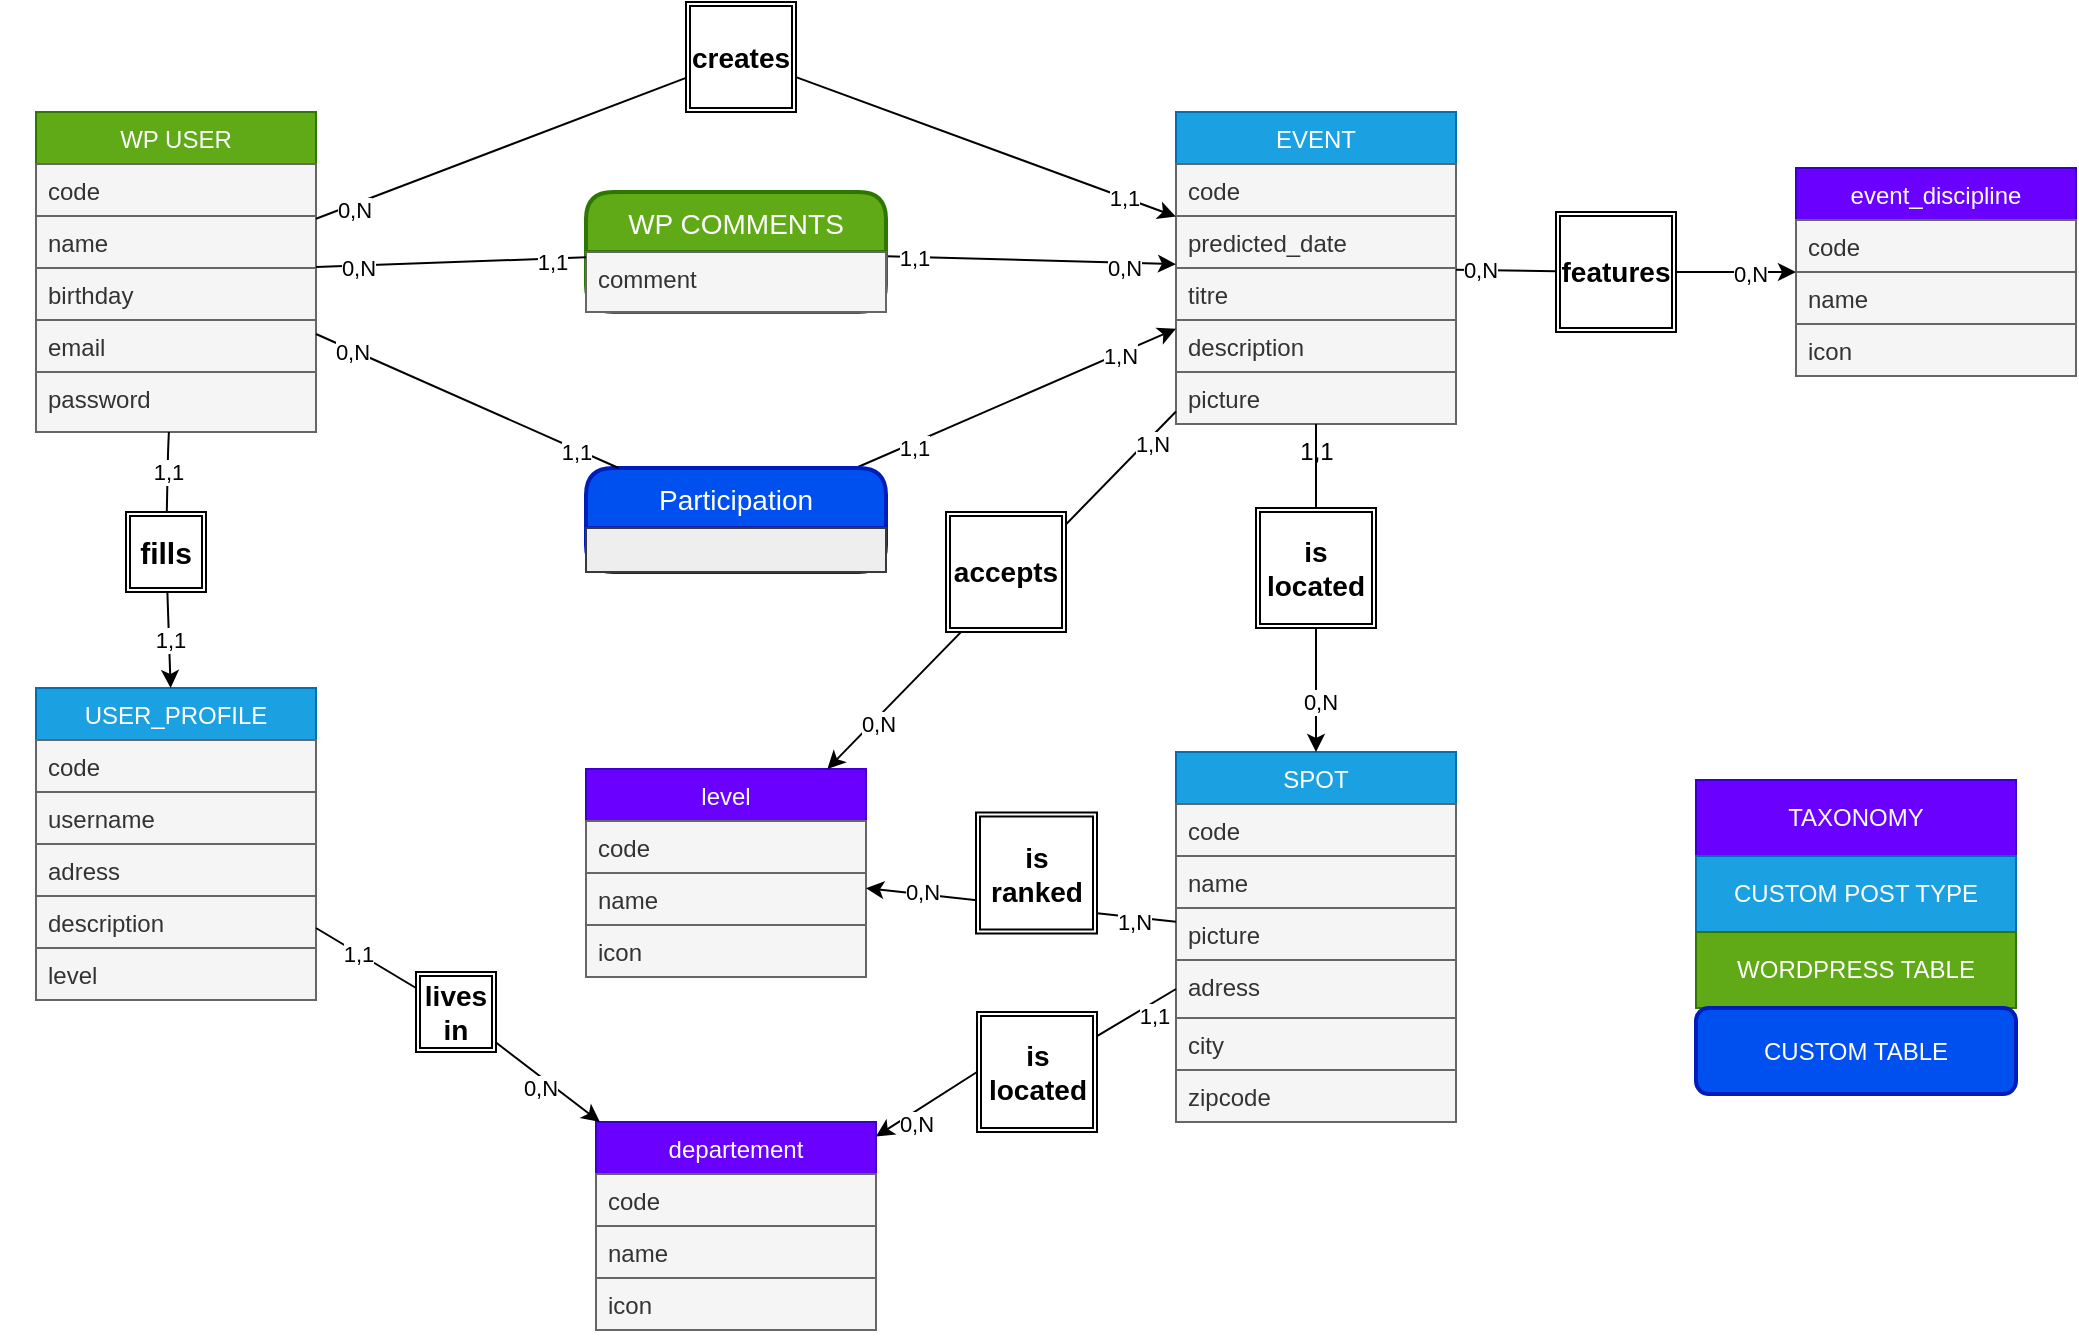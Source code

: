 <mxfile>
    <diagram id="fQT2yWGEjk25MtcnNPgJ" name="mcd-mvp2">
        <mxGraphModel dx="883" dy="2077" grid="1" gridSize="10" guides="1" tooltips="1" connect="1" arrows="1" fold="1" page="1" pageScale="1" pageWidth="1169" pageHeight="1654" background="#ffffff" math="0" shadow="0">
            <root>
                <mxCell id="0"/>
                <mxCell id="1" parent="0"/>
                <mxCell id="2" value="WP USER" style="swimlane;fontStyle=0;childLayout=stackLayout;horizontal=1;startSize=26;fillColor=#60a917;horizontalStack=0;resizeParent=1;resizeParentMax=0;resizeLast=0;collapsible=1;marginBottom=0;strokeColor=#2D7600;fontColor=#ffffff;" parent="1" vertex="1">
                    <mxGeometry x="100" width="140" height="160" as="geometry"/>
                </mxCell>
                <mxCell id="23" style="edgeStyle=none;html=1;exitX=0;exitY=0.5;exitDx=0;exitDy=0;" parent="2" edge="1">
                    <mxGeometry relative="1" as="geometry">
                        <mxPoint x="-10" y="204" as="targetPoint"/>
                        <mxPoint x="-10" y="204" as="sourcePoint"/>
                    </mxGeometry>
                </mxCell>
                <mxCell id="18" value="code" style="text;strokeColor=#666666;fillColor=#f5f5f5;align=left;verticalAlign=top;spacingLeft=4;spacingRight=4;overflow=hidden;rotatable=0;points=[[0,0.5],[1,0.5]];portConstraint=eastwest;fontColor=#333333;" parent="2" vertex="1">
                    <mxGeometry y="26" width="140" height="26" as="geometry"/>
                </mxCell>
                <mxCell id="21" value="name" style="text;strokeColor=#666666;fillColor=#f5f5f5;align=left;verticalAlign=top;spacingLeft=4;spacingRight=4;overflow=hidden;rotatable=0;points=[[0,0.5],[1,0.5]];portConstraint=eastwest;fontColor=#333333;" parent="2" vertex="1">
                    <mxGeometry y="52" width="140" height="26" as="geometry"/>
                </mxCell>
                <mxCell id="19" value="birthday" style="text;strokeColor=#666666;fillColor=#f5f5f5;align=left;verticalAlign=top;spacingLeft=4;spacingRight=4;overflow=hidden;rotatable=0;points=[[0,0.5],[1,0.5]];portConstraint=eastwest;fontColor=#333333;" parent="2" vertex="1">
                    <mxGeometry y="78" width="140" height="26" as="geometry"/>
                </mxCell>
                <mxCell id="123" value="email" style="text;strokeColor=#666666;fillColor=#f5f5f5;align=left;verticalAlign=top;spacingLeft=4;spacingRight=4;overflow=hidden;rotatable=0;points=[[0,0.5],[1,0.5]];portConstraint=eastwest;fontColor=#333333;" parent="2" vertex="1">
                    <mxGeometry y="104" width="140" height="26" as="geometry"/>
                </mxCell>
                <mxCell id="124" value="password" style="text;strokeColor=#666666;fillColor=#f5f5f5;align=left;verticalAlign=top;spacingLeft=4;spacingRight=4;overflow=hidden;rotatable=0;points=[[0,0.5],[1,0.5]];portConstraint=eastwest;fontColor=#333333;" parent="2" vertex="1">
                    <mxGeometry y="130" width="140" height="30" as="geometry"/>
                </mxCell>
                <mxCell id="6" value="USER_PROFILE" style="swimlane;fontStyle=0;childLayout=stackLayout;horizontal=1;startSize=26;fillColor=#1ba1e2;horizontalStack=0;resizeParent=1;resizeParentMax=0;resizeLast=0;collapsible=1;marginBottom=0;strokeColor=#006EAF;fontColor=#ffffff;" parent="1" vertex="1">
                    <mxGeometry x="100" y="288" width="140" height="156" as="geometry"/>
                </mxCell>
                <mxCell id="31" value="code" style="text;strokeColor=#666666;fillColor=#f5f5f5;align=left;verticalAlign=top;spacingLeft=4;spacingRight=4;overflow=hidden;rotatable=0;points=[[0,0.5],[1,0.5]];portConstraint=eastwest;fontColor=#333333;" parent="6" vertex="1">
                    <mxGeometry y="26" width="140" height="26" as="geometry"/>
                </mxCell>
                <mxCell id="32" value="username" style="text;strokeColor=#666666;fillColor=#f5f5f5;align=left;verticalAlign=top;spacingLeft=4;spacingRight=4;overflow=hidden;rotatable=0;points=[[0,0.5],[1,0.5]];portConstraint=eastwest;fontColor=#333333;" parent="6" vertex="1">
                    <mxGeometry y="52" width="140" height="26" as="geometry"/>
                </mxCell>
                <mxCell id="20" value="adress" style="text;strokeColor=#666666;fillColor=#f5f5f5;align=left;verticalAlign=top;spacingLeft=4;spacingRight=4;overflow=hidden;rotatable=0;points=[[0,0.5],[1,0.5]];portConstraint=eastwest;fontColor=#333333;" parent="6" vertex="1">
                    <mxGeometry y="78" width="140" height="26" as="geometry"/>
                </mxCell>
                <mxCell id="33" value="description" style="text;strokeColor=#666666;fillColor=#f5f5f5;align=left;verticalAlign=top;spacingLeft=4;spacingRight=4;overflow=hidden;rotatable=0;points=[[0,0.5],[1,0.5]];portConstraint=eastwest;fontColor=#333333;" parent="6" vertex="1">
                    <mxGeometry y="104" width="140" height="26" as="geometry"/>
                </mxCell>
                <mxCell id="97" value="level" style="text;strokeColor=#666666;fillColor=#f5f5f5;align=left;verticalAlign=top;spacingLeft=4;spacingRight=4;overflow=hidden;rotatable=0;points=[[0,0.5],[1,0.5]];portConstraint=eastwest;fontColor=#333333;" parent="6" vertex="1">
                    <mxGeometry y="130" width="140" height="26" as="geometry"/>
                </mxCell>
                <mxCell id="10" value="SPOT" style="swimlane;fontStyle=0;childLayout=stackLayout;horizontal=1;startSize=26;fillColor=#1ba1e2;horizontalStack=0;resizeParent=1;resizeParentMax=0;resizeLast=0;collapsible=1;marginBottom=0;strokeColor=#006EAF;fontColor=#ffffff;" parent="1" vertex="1">
                    <mxGeometry x="670" y="320" width="140" height="185" as="geometry"/>
                </mxCell>
                <mxCell id="34" value="code" style="text;strokeColor=#666666;fillColor=#f5f5f5;align=left;verticalAlign=top;spacingLeft=4;spacingRight=4;overflow=hidden;rotatable=0;points=[[0,0.5],[1,0.5]];portConstraint=eastwest;fontColor=#333333;" parent="10" vertex="1">
                    <mxGeometry y="26" width="140" height="26" as="geometry"/>
                </mxCell>
                <mxCell id="35" value="name" style="text;strokeColor=#666666;fillColor=#f5f5f5;align=left;verticalAlign=top;spacingLeft=4;spacingRight=4;overflow=hidden;rotatable=0;points=[[0,0.5],[1,0.5]];portConstraint=eastwest;fontColor=#333333;" parent="10" vertex="1">
                    <mxGeometry y="52" width="140" height="26" as="geometry"/>
                </mxCell>
                <mxCell id="38" value="picture" style="text;strokeColor=#666666;fillColor=#f5f5f5;align=left;verticalAlign=top;spacingLeft=4;spacingRight=4;overflow=hidden;rotatable=0;points=[[0,0.5],[1,0.5]];portConstraint=eastwest;fontColor=#333333;" parent="10" vertex="1">
                    <mxGeometry y="78" width="140" height="26" as="geometry"/>
                </mxCell>
                <mxCell id="86" style="edgeStyle=none;html=1;exitX=0;exitY=0.5;exitDx=0;exitDy=0;" parent="10" source="37" target="10" edge="1">
                    <mxGeometry relative="1" as="geometry"/>
                </mxCell>
                <mxCell id="37" value="adress" style="text;strokeColor=#666666;fillColor=#f5f5f5;align=left;verticalAlign=top;spacingLeft=4;spacingRight=4;overflow=hidden;rotatable=0;points=[[0,0.5],[1,0.5]];portConstraint=eastwest;fontColor=#333333;" parent="10" vertex="1">
                    <mxGeometry y="104" width="140" height="29" as="geometry"/>
                </mxCell>
                <mxCell id="36" value="city" style="text;strokeColor=#666666;fillColor=#f5f5f5;align=left;verticalAlign=top;spacingLeft=4;spacingRight=4;overflow=hidden;rotatable=0;points=[[0,0.5],[1,0.5]];portConstraint=eastwest;fontColor=#333333;" parent="10" vertex="1">
                    <mxGeometry y="133" width="140" height="26" as="geometry"/>
                </mxCell>
                <mxCell id="100" value="zipcode" style="text;strokeColor=#666666;fillColor=#f5f5f5;align=left;verticalAlign=top;spacingLeft=4;spacingRight=4;overflow=hidden;rotatable=0;points=[[0,0.5],[1,0.5]];portConstraint=eastwest;fontColor=#333333;" parent="10" vertex="1">
                    <mxGeometry y="159" width="140" height="26" as="geometry"/>
                </mxCell>
                <mxCell id="14" value="EVENT" style="swimlane;fontStyle=0;childLayout=stackLayout;horizontal=1;startSize=26;fillColor=#1ba1e2;horizontalStack=0;resizeParent=1;resizeParentMax=0;resizeLast=0;collapsible=1;marginBottom=0;strokeColor=#006EAF;fontColor=#ffffff;" parent="1" vertex="1">
                    <mxGeometry x="670" width="140" height="156" as="geometry"/>
                </mxCell>
                <mxCell id="24" value="code" style="text;strokeColor=#666666;fillColor=#f5f5f5;align=left;verticalAlign=top;spacingLeft=4;spacingRight=4;overflow=hidden;rotatable=0;points=[[0,0.5],[1,0.5]];portConstraint=eastwest;fontColor=#333333;" parent="14" vertex="1">
                    <mxGeometry y="26" width="140" height="26" as="geometry"/>
                </mxCell>
                <mxCell id="25" value="predicted_date" style="text;strokeColor=#666666;fillColor=#f5f5f5;align=left;verticalAlign=top;spacingLeft=4;spacingRight=4;overflow=hidden;rotatable=0;points=[[0,0.5],[1,0.5]];portConstraint=eastwest;fontColor=#333333;" parent="14" vertex="1">
                    <mxGeometry y="52" width="140" height="26" as="geometry"/>
                </mxCell>
                <mxCell id="26" value="titre" style="text;strokeColor=#666666;fillColor=#f5f5f5;align=left;verticalAlign=top;spacingLeft=4;spacingRight=4;overflow=hidden;rotatable=0;points=[[0,0.5],[1,0.5]];portConstraint=eastwest;fontColor=#333333;" parent="14" vertex="1">
                    <mxGeometry y="78" width="140" height="26" as="geometry"/>
                </mxCell>
                <mxCell id="27" value="description" style="text;strokeColor=#666666;fillColor=#f5f5f5;align=left;verticalAlign=top;spacingLeft=4;spacingRight=4;overflow=hidden;rotatable=0;points=[[0,0.5],[1,0.5]];portConstraint=eastwest;fontColor=#333333;" parent="14" vertex="1">
                    <mxGeometry y="104" width="140" height="26" as="geometry"/>
                </mxCell>
                <mxCell id="30" value="picture" style="text;strokeColor=#666666;fillColor=#f5f5f5;align=left;verticalAlign=top;spacingLeft=4;spacingRight=4;overflow=hidden;rotatable=0;points=[[0,0.5],[1,0.5]];portConstraint=eastwest;fontColor=#333333;" parent="14" vertex="1">
                    <mxGeometry y="130" width="140" height="26" as="geometry"/>
                </mxCell>
                <mxCell id="48" style="edgeStyle=none;html=1;startArrow=none;" parent="1" source="46" target="14" edge="1">
                    <mxGeometry relative="1" as="geometry"/>
                </mxCell>
                <mxCell id="107" value="1,N" style="edgeLabel;html=1;align=center;verticalAlign=middle;resizable=0;points=[];" parent="48" connectable="0" vertex="1">
                    <mxGeometry x="0.641" y="-1" relative="1" as="geometry">
                        <mxPoint as="offset"/>
                    </mxGeometry>
                </mxCell>
                <mxCell id="UWMKbZtjoL-3eTJKeADb-154" value="1,1" style="edgeLabel;html=1;align=center;verticalAlign=middle;resizable=0;points=[];" parent="48" connectable="0" vertex="1">
                    <mxGeometry x="-0.643" y="-2" relative="1" as="geometry">
                        <mxPoint as="offset"/>
                    </mxGeometry>
                </mxCell>
                <mxCell id="46" value="Participation" style="swimlane;childLayout=stackLayout;horizontal=1;startSize=30;horizontalStack=0;rounded=1;fontSize=14;fontStyle=0;strokeWidth=2;resizeParent=0;resizeLast=1;shadow=0;dashed=0;align=center;fillColor=#0050ef;strokeColor=#001DBC;fontColor=#ffffff;" parent="1" vertex="1">
                    <mxGeometry x="375" y="178" width="150" height="52" as="geometry"/>
                </mxCell>
                <mxCell id="47" value="" style="align=left;spacingLeft=4;fontSize=12;verticalAlign=top;resizable=0;rotatable=0;part=1;fillColor=#eeeeee;strokeColor=#36393d;" parent="46" vertex="1">
                    <mxGeometry y="30" width="150" height="22" as="geometry"/>
                </mxCell>
                <mxCell id="49" value="" style="edgeStyle=none;html=1;endArrow=none;" parent="1" source="2" target="46" edge="1">
                    <mxGeometry relative="1" as="geometry">
                        <mxPoint x="360" y="147.767" as="sourcePoint"/>
                        <mxPoint x="650" y="188.233" as="targetPoint"/>
                    </mxGeometry>
                </mxCell>
                <mxCell id="106" value="0,N" style="edgeLabel;html=1;align=center;verticalAlign=middle;resizable=0;points=[];" parent="49" connectable="0" vertex="1">
                    <mxGeometry x="-0.757" y="-1" relative="1" as="geometry">
                        <mxPoint as="offset"/>
                    </mxGeometry>
                </mxCell>
                <mxCell id="UWMKbZtjoL-3eTJKeADb-153" value="1,1" style="edgeLabel;html=1;align=center;verticalAlign=middle;resizable=0;points=[];" parent="49" connectable="0" vertex="1">
                    <mxGeometry x="0.724" y="-1" relative="1" as="geometry">
                        <mxPoint as="offset"/>
                    </mxGeometry>
                </mxCell>
                <mxCell id="53" style="edgeStyle=none;html=1;startArrow=none;" parent="1" source="51" target="14" edge="1">
                    <mxGeometry relative="1" as="geometry"/>
                </mxCell>
                <mxCell id="105" value="0,N" style="edgeLabel;html=1;align=center;verticalAlign=middle;resizable=0;points=[];" parent="53" connectable="0" vertex="1">
                    <mxGeometry x="0.632" y="-2" relative="1" as="geometry">
                        <mxPoint as="offset"/>
                    </mxGeometry>
                </mxCell>
                <mxCell id="UWMKbZtjoL-3eTJKeADb-152" value="1,1" style="edgeLabel;html=1;align=center;verticalAlign=middle;resizable=0;points=[];" parent="53" connectable="0" vertex="1">
                    <mxGeometry x="-0.807" relative="1" as="geometry">
                        <mxPoint as="offset"/>
                    </mxGeometry>
                </mxCell>
                <mxCell id="amI8crXdeR1ReXunemuF-92" style="edgeStyle=none;html=1;exitX=0.5;exitY=0;exitDx=0;exitDy=0;" parent="1" source="51" edge="1">
                    <mxGeometry relative="1" as="geometry">
                        <mxPoint x="455" y="70" as="targetPoint"/>
                    </mxGeometry>
                </mxCell>
                <mxCell id="51" value="WP COMMENTS" style="swimlane;childLayout=stackLayout;horizontal=1;startSize=30;horizontalStack=0;rounded=1;fontSize=14;fontStyle=0;strokeWidth=2;resizeParent=0;resizeLast=1;shadow=0;dashed=0;align=center;fillColor=#60a917;strokeColor=#2D7600;fontColor=#ffffff;" parent="1" vertex="1">
                    <mxGeometry x="375" y="40" width="150" height="60" as="geometry"/>
                </mxCell>
                <mxCell id="52" value="comment" style="align=left;strokeColor=#666666;fillColor=#f5f5f5;spacingLeft=4;fontSize=12;verticalAlign=top;resizable=0;rotatable=0;part=1;fontColor=#333333;" parent="51" vertex="1">
                    <mxGeometry y="30" width="150" height="30" as="geometry"/>
                </mxCell>
                <mxCell id="55" value="" style="edgeStyle=none;html=1;endArrow=none;" parent="1" source="2" target="51" edge="1">
                    <mxGeometry relative="1" as="geometry">
                        <mxPoint x="320" y="150.34" as="sourcePoint"/>
                        <mxPoint x="650" y="189.66" as="targetPoint"/>
                    </mxGeometry>
                </mxCell>
                <mxCell id="104" value="0,N" style="edgeLabel;html=1;align=center;verticalAlign=middle;resizable=0;points=[];" parent="55" connectable="0" vertex="1">
                    <mxGeometry x="-0.689" y="-1" relative="1" as="geometry">
                        <mxPoint as="offset"/>
                    </mxGeometry>
                </mxCell>
                <mxCell id="UWMKbZtjoL-3eTJKeADb-151" value="1,1" style="edgeLabel;html=1;align=center;verticalAlign=middle;resizable=0;points=[];" parent="55" connectable="0" vertex="1">
                    <mxGeometry x="0.748" y="-1" relative="1" as="geometry">
                        <mxPoint as="offset"/>
                    </mxGeometry>
                </mxCell>
                <mxCell id="57" style="edgeStyle=none;html=1;startArrow=none;" parent="1" source="142" target="14" edge="1">
                    <mxGeometry relative="1" as="geometry">
                        <mxPoint x="480" y="-6.226" as="sourcePoint"/>
                    </mxGeometry>
                </mxCell>
                <mxCell id="103" value="1,1" style="edgeLabel;html=1;align=center;verticalAlign=middle;resizable=0;points=[];" parent="57" connectable="0" vertex="1">
                    <mxGeometry x="0.719" relative="1" as="geometry">
                        <mxPoint as="offset"/>
                    </mxGeometry>
                </mxCell>
                <mxCell id="61" value="" style="edgeStyle=none;html=1;endArrow=none;startArrow=none;" parent="1" source="142" edge="1">
                    <mxGeometry relative="1" as="geometry">
                        <mxPoint x="320" y="132.468" as="sourcePoint"/>
                        <mxPoint x="430" y="-6.667" as="targetPoint"/>
                    </mxGeometry>
                </mxCell>
                <mxCell id="62" style="edgeStyle=none;html=1;" parent="1" target="10" edge="1">
                    <mxGeometry relative="1" as="geometry">
                        <mxPoint x="740" y="156" as="sourcePoint"/>
                    </mxGeometry>
                </mxCell>
                <mxCell id="150" value="0,N" style="edgeLabel;html=1;align=center;verticalAlign=middle;resizable=0;points=[];" parent="62" connectable="0" vertex="1">
                    <mxGeometry x="0.697" y="2" relative="1" as="geometry">
                        <mxPoint as="offset"/>
                    </mxGeometry>
                </mxCell>
                <mxCell id="65" value="event_discipline" style="swimlane;fontStyle=0;childLayout=stackLayout;horizontal=1;startSize=26;fillColor=#6a00ff;horizontalStack=0;resizeParent=1;resizeParentMax=0;resizeLast=0;collapsible=1;marginBottom=0;strokeColor=#3700CC;fontColor=#ffffff;" parent="1" vertex="1">
                    <mxGeometry x="980" y="28" width="140" height="104" as="geometry">
                        <mxRectangle y="90" width="70" height="26" as="alternateBounds"/>
                    </mxGeometry>
                </mxCell>
                <mxCell id="66" value="code" style="text;strokeColor=#666666;fillColor=#f5f5f5;align=left;verticalAlign=top;spacingLeft=4;spacingRight=4;overflow=hidden;rotatable=0;points=[[0,0.5],[1,0.5]];portConstraint=eastwest;fontColor=#333333;" parent="65" vertex="1">
                    <mxGeometry y="26" width="140" height="26" as="geometry"/>
                </mxCell>
                <mxCell id="67" value="name" style="text;strokeColor=#666666;fillColor=#f5f5f5;align=left;verticalAlign=top;spacingLeft=4;spacingRight=4;overflow=hidden;rotatable=0;points=[[0,0.5],[1,0.5]];portConstraint=eastwest;fontColor=#333333;" parent="65" vertex="1">
                    <mxGeometry y="52" width="140" height="26" as="geometry"/>
                </mxCell>
                <mxCell id="68" value="icon" style="text;strokeColor=#666666;fillColor=#f5f5f5;align=left;verticalAlign=top;spacingLeft=4;spacingRight=4;overflow=hidden;rotatable=0;points=[[0,0.5],[1,0.5]];portConstraint=eastwest;fontColor=#333333;" parent="65" vertex="1">
                    <mxGeometry y="78" width="140" height="26" as="geometry"/>
                </mxCell>
                <mxCell id="69" style="edgeStyle=none;html=1;startArrow=none;" parent="1" source="147" target="65" edge="1">
                    <mxGeometry relative="1" as="geometry"/>
                </mxCell>
                <mxCell id="120" value="0,N" style="edgeLabel;html=1;align=center;verticalAlign=middle;resizable=0;points=[];" parent="69" connectable="0" vertex="1">
                    <mxGeometry x="0.646" relative="1" as="geometry">
                        <mxPoint x="-13" y="1" as="offset"/>
                    </mxGeometry>
                </mxCell>
                <mxCell id="70" value="level" style="swimlane;fontStyle=0;childLayout=stackLayout;horizontal=1;startSize=26;fillColor=#6a00ff;horizontalStack=0;resizeParent=1;resizeParentMax=0;resizeLast=0;collapsible=1;marginBottom=0;strokeColor=#3700CC;fontColor=#ffffff;" parent="1" vertex="1">
                    <mxGeometry x="375" y="328.5" width="140" height="104" as="geometry"/>
                </mxCell>
                <mxCell id="71" value="code" style="text;strokeColor=#666666;fillColor=#f5f5f5;align=left;verticalAlign=top;spacingLeft=4;spacingRight=4;overflow=hidden;rotatable=0;points=[[0,0.5],[1,0.5]];portConstraint=eastwest;fontColor=#333333;" parent="70" vertex="1">
                    <mxGeometry y="26" width="140" height="26" as="geometry"/>
                </mxCell>
                <mxCell id="72" value="name" style="text;strokeColor=#666666;fillColor=#f5f5f5;align=left;verticalAlign=top;spacingLeft=4;spacingRight=4;overflow=hidden;rotatable=0;points=[[0,0.5],[1,0.5]];portConstraint=eastwest;fontColor=#333333;" parent="70" vertex="1">
                    <mxGeometry y="52" width="140" height="26" as="geometry"/>
                </mxCell>
                <mxCell id="73" value="icon" style="text;strokeColor=#666666;fillColor=#f5f5f5;align=left;verticalAlign=top;spacingLeft=4;spacingRight=4;overflow=hidden;rotatable=0;points=[[0,0.5],[1,0.5]];portConstraint=eastwest;fontColor=#333333;" parent="70" vertex="1">
                    <mxGeometry y="78" width="140" height="26" as="geometry"/>
                </mxCell>
                <mxCell id="74" style="edgeStyle=none;html=1;" parent="1" source="14" target="70" edge="1">
                    <mxGeometry relative="1" as="geometry"/>
                </mxCell>
                <mxCell id="108" value="1,N" style="edgeLabel;html=1;align=center;verticalAlign=middle;resizable=0;points=[];" parent="74" connectable="0" vertex="1">
                    <mxGeometry x="-0.841" y="2" relative="1" as="geometry">
                        <mxPoint as="offset"/>
                    </mxGeometry>
                </mxCell>
                <mxCell id="109" value="0,N" style="edgeLabel;html=1;align=center;verticalAlign=middle;resizable=0;points=[];" parent="74" connectable="0" vertex="1">
                    <mxGeometry x="0.754" y="5" relative="1" as="geometry">
                        <mxPoint y="-4" as="offset"/>
                    </mxGeometry>
                </mxCell>
                <mxCell id="80" value="departement" style="swimlane;fontStyle=0;childLayout=stackLayout;horizontal=1;startSize=26;fillColor=#6a00ff;horizontalStack=0;resizeParent=1;resizeParentMax=0;resizeLast=0;collapsible=1;marginBottom=0;strokeColor=#3700CC;fontColor=#ffffff;" parent="1" vertex="1">
                    <mxGeometry x="380" y="505" width="140" height="104" as="geometry"/>
                </mxCell>
                <mxCell id="81" value="code" style="text;strokeColor=#666666;fillColor=#f5f5f5;align=left;verticalAlign=top;spacingLeft=4;spacingRight=4;overflow=hidden;rotatable=0;points=[[0,0.5],[1,0.5]];portConstraint=eastwest;fontColor=#333333;" parent="80" vertex="1">
                    <mxGeometry y="26" width="140" height="26" as="geometry"/>
                </mxCell>
                <mxCell id="82" value="name" style="text;strokeColor=#666666;fillColor=#f5f5f5;align=left;verticalAlign=top;spacingLeft=4;spacingRight=4;overflow=hidden;rotatable=0;points=[[0,0.5],[1,0.5]];portConstraint=eastwest;fontColor=#333333;" parent="80" vertex="1">
                    <mxGeometry y="52" width="140" height="26" as="geometry"/>
                </mxCell>
                <mxCell id="83" value="icon" style="text;strokeColor=#666666;fillColor=#f5f5f5;align=left;verticalAlign=top;spacingLeft=4;spacingRight=4;overflow=hidden;rotatable=0;points=[[0,0.5],[1,0.5]];portConstraint=eastwest;fontColor=#333333;" parent="80" vertex="1">
                    <mxGeometry y="78" width="140" height="26" as="geometry"/>
                </mxCell>
                <mxCell id="84" style="edgeStyle=none;html=1;exitX=0;exitY=0.5;exitDx=0;exitDy=0;startArrow=none;" parent="1" source="138" target="80" edge="1">
                    <mxGeometry relative="1" as="geometry">
                        <mxPoint x="375" y="509.725" as="targetPoint"/>
                    </mxGeometry>
                </mxCell>
                <mxCell id="116" value="0,N" style="edgeLabel;html=1;align=center;verticalAlign=middle;resizable=0;points=[];" parent="84" connectable="0" vertex="1">
                    <mxGeometry x="0.798" y="2" relative="1" as="geometry">
                        <mxPoint x="14" y="-5" as="offset"/>
                    </mxGeometry>
                </mxCell>
                <mxCell id="87" style="edgeStyle=none;html=1;startArrow=none;" parent="1" source="134" target="80" edge="1">
                    <mxGeometry relative="1" as="geometry"/>
                </mxCell>
                <mxCell id="118" value="0,N" style="edgeLabel;html=1;align=center;verticalAlign=middle;resizable=0;points=[];" parent="87" connectable="0" vertex="1">
                    <mxGeometry x="0.644" relative="1" as="geometry">
                        <mxPoint x="-21" y="-10" as="offset"/>
                    </mxGeometry>
                </mxCell>
                <mxCell id="94" style="edgeStyle=none;html=1;" parent="1" source="10" target="70" edge="1">
                    <mxGeometry relative="1" as="geometry">
                        <mxPoint x="340" y="350" as="targetPoint"/>
                    </mxGeometry>
                </mxCell>
                <mxCell id="110" value="1,N" style="edgeLabel;html=1;align=center;verticalAlign=middle;resizable=0;points=[];" parent="94" connectable="0" vertex="1">
                    <mxGeometry x="-0.73" y="2" relative="1" as="geometry">
                        <mxPoint as="offset"/>
                    </mxGeometry>
                </mxCell>
                <mxCell id="111" value="0,N" style="edgeLabel;html=1;align=center;verticalAlign=middle;resizable=0;points=[];" parent="94" connectable="0" vertex="1">
                    <mxGeometry x="0.65" y="-1" relative="1" as="geometry">
                        <mxPoint as="offset"/>
                    </mxGeometry>
                </mxCell>
                <mxCell id="amI8crXdeR1ReXunemuF-106" value="1,1" style="text;html=1;align=center;verticalAlign=middle;resizable=0;points=[];autosize=1;strokeColor=none;" parent="1" vertex="1">
                    <mxGeometry x="725" y="160" width="30" height="20" as="geometry"/>
                </mxCell>
                <mxCell id="125" value="1,1" style="edgeStyle=none;html=1;startArrow=none;" parent="1" source="131" target="6" edge="1">
                    <mxGeometry relative="1" as="geometry"/>
                </mxCell>
                <mxCell id="131" value="&lt;font style=&quot;font-size: 15px&quot;&gt;&lt;b&gt;fills&lt;/b&gt;&lt;/font&gt;" style="shape=ext;double=1;whiteSpace=wrap;html=1;aspect=fixed;" parent="1" vertex="1">
                    <mxGeometry x="145" y="200" width="40" height="40" as="geometry"/>
                </mxCell>
                <mxCell id="133" value="1,1" style="edgeStyle=none;html=1;endArrow=none;" parent="1" source="2" target="131" edge="1">
                    <mxGeometry relative="1" as="geometry">
                        <mxPoint x="170" y="160" as="sourcePoint"/>
                        <mxPoint x="170" y="288" as="targetPoint"/>
                        <Array as="points">
                            <mxPoint x="166" y="170"/>
                        </Array>
                    </mxGeometry>
                </mxCell>
                <mxCell id="134" value="&lt;font style=&quot;font-size: 14px&quot;&gt;&lt;b&gt;lives in&lt;/b&gt;&lt;/font&gt;" style="shape=ext;double=1;whiteSpace=wrap;html=1;aspect=fixed;" parent="1" vertex="1">
                    <mxGeometry x="290" y="430" width="40" height="40" as="geometry"/>
                </mxCell>
                <mxCell id="135" value="" style="edgeStyle=none;html=1;endArrow=none;" parent="1" source="6" target="134" edge="1">
                    <mxGeometry relative="1" as="geometry">
                        <mxPoint x="240" y="410" as="sourcePoint"/>
                        <mxPoint x="380" y="498" as="targetPoint"/>
                    </mxGeometry>
                </mxCell>
                <mxCell id="136" value="1,1" style="edgeLabel;html=1;align=center;verticalAlign=middle;resizable=0;points=[];" parent="135" connectable="0" vertex="1">
                    <mxGeometry x="-0.712" y="-1" relative="1" as="geometry">
                        <mxPoint x="14" y="8" as="offset"/>
                    </mxGeometry>
                </mxCell>
                <mxCell id="138" value="&lt;font style=&quot;font-size: 14px&quot;&gt;&lt;b&gt;is located&lt;/b&gt;&lt;/font&gt;" style="shape=ext;double=1;whiteSpace=wrap;html=1;aspect=fixed;" parent="1" vertex="1">
                    <mxGeometry x="570.5" y="450" width="60" height="60" as="geometry"/>
                </mxCell>
                <mxCell id="139" value="" style="edgeStyle=none;html=1;exitX=0;exitY=0.5;exitDx=0;exitDy=0;endArrow=none;" parent="1" source="37" target="138" edge="1">
                    <mxGeometry relative="1" as="geometry">
                        <mxPoint x="520" y="494.575" as="targetPoint"/>
                        <mxPoint x="650" y="406.5" as="sourcePoint"/>
                    </mxGeometry>
                </mxCell>
                <mxCell id="140" value="1,1" style="edgeLabel;html=1;align=center;verticalAlign=middle;resizable=0;points=[];" parent="139" connectable="0" vertex="1">
                    <mxGeometry x="-0.837" y="1" relative="1" as="geometry">
                        <mxPoint x="-9" y="11" as="offset"/>
                    </mxGeometry>
                </mxCell>
                <mxCell id="142" value="&lt;font style=&quot;font-size: 14px&quot;&gt;&lt;b&gt;creates&lt;/b&gt;&lt;/font&gt;" style="shape=ext;double=1;whiteSpace=wrap;html=1;aspect=fixed;" parent="1" vertex="1">
                    <mxGeometry x="425" y="-55" width="55" height="55" as="geometry"/>
                </mxCell>
                <mxCell id="143" value="" style="edgeStyle=none;html=1;endArrow=none;" parent="1" source="2" target="142" edge="1">
                    <mxGeometry relative="1" as="geometry">
                        <mxPoint x="240" y="56.667" as="sourcePoint"/>
                        <mxPoint x="430" y="-6.667" as="targetPoint"/>
                    </mxGeometry>
                </mxCell>
                <mxCell id="144" value="0,N" style="edgeLabel;html=1;align=center;verticalAlign=middle;resizable=0;points=[];" parent="143" connectable="0" vertex="1">
                    <mxGeometry x="-0.805" y="-2" relative="1" as="geometry">
                        <mxPoint as="offset"/>
                    </mxGeometry>
                </mxCell>
                <mxCell id="145" value="&lt;font style=&quot;font-size: 14px&quot;&gt;&lt;b&gt;is ranked&lt;/b&gt;&lt;/font&gt;" style="shape=ext;double=1;whiteSpace=wrap;html=1;aspect=fixed;" parent="1" vertex="1">
                    <mxGeometry x="570" y="350.25" width="60.5" height="60.5" as="geometry"/>
                </mxCell>
                <mxCell id="146" value="&lt;b&gt;&lt;font style=&quot;font-size: 14px&quot;&gt;accepts&lt;/font&gt;&lt;/b&gt;" style="shape=ext;double=1;whiteSpace=wrap;html=1;aspect=fixed;" parent="1" vertex="1">
                    <mxGeometry x="555" y="200" width="60" height="60" as="geometry"/>
                </mxCell>
                <mxCell id="147" value="&lt;b&gt;&lt;font style=&quot;font-size: 14px&quot;&gt;features&lt;/font&gt;&lt;/b&gt;" style="shape=ext;double=1;whiteSpace=wrap;html=1;aspect=fixed;" parent="1" vertex="1">
                    <mxGeometry x="860" y="50" width="60" height="60" as="geometry"/>
                </mxCell>
                <mxCell id="148" value="" style="edgeStyle=none;html=1;endArrow=none;" parent="1" source="14" target="147" edge="1">
                    <mxGeometry relative="1" as="geometry">
                        <mxPoint x="790" y="79.037" as="sourcePoint"/>
                        <mxPoint x="920" y="80.963" as="targetPoint"/>
                    </mxGeometry>
                </mxCell>
                <mxCell id="149" value="0,N" style="edgeLabel;html=1;align=center;verticalAlign=middle;resizable=0;points=[];" parent="148" connectable="0" vertex="1">
                    <mxGeometry x="-0.738" y="-1" relative="1" as="geometry">
                        <mxPoint x="5" y="-1" as="offset"/>
                    </mxGeometry>
                </mxCell>
                <mxCell id="amI8crXdeR1ReXunemuF-149" value="&lt;font style=&quot;font-size: 14px&quot;&gt;&lt;b&gt;is located&lt;/b&gt;&lt;/font&gt;" style="shape=ext;double=1;whiteSpace=wrap;html=1;aspect=fixed;" parent="1" vertex="1">
                    <mxGeometry x="710" y="198" width="60" height="60" as="geometry"/>
                </mxCell>
                <mxCell id="amI8crXdeR1ReXunemuF-150" value="TAXONOMY" style="rounded=0;whiteSpace=wrap;html=1;fillColor=#6a00ff;strokeColor=#3700CC;fontColor=#ffffff;" parent="1" vertex="1">
                    <mxGeometry x="930" y="334" width="160" height="38" as="geometry"/>
                </mxCell>
                <mxCell id="amI8crXdeR1ReXunemuF-151" value="CUSTOM POST TYPE" style="rounded=0;whiteSpace=wrap;html=1;fillColor=#1ba1e2;strokeColor=#006EAF;fontColor=#ffffff;" parent="1" vertex="1">
                    <mxGeometry x="930" y="372" width="160" height="38" as="geometry"/>
                </mxCell>
                <mxCell id="151" value="WORDPRESS TABLE" style="rounded=0;whiteSpace=wrap;html=1;fillColor=#60a917;strokeColor=#2D7600;fontColor=#ffffff;" parent="1" vertex="1">
                    <mxGeometry x="930" y="410" width="160" height="38" as="geometry"/>
                </mxCell>
                <mxCell id="amI8crXdeR1ReXunemuF-152" value="CUSTOM TABLE" style="rounded=1;whiteSpace=wrap;html=1;strokeWidth=2;fillColor=#0050ef;strokeColor=#001DBC;fontColor=#ffffff;" parent="1" vertex="1">
                    <mxGeometry x="930" y="448" width="160" height="43" as="geometry"/>
                </mxCell>
            </root>
        </mxGraphModel>
    </diagram>
    <diagram id="zhGE_b_6s3CLuzA89XSt" name="Page-1">
        <mxGraphModel dx="1082" dy="669" grid="1" gridSize="10" guides="1" tooltips="1" connect="1" arrows="1" fold="1" page="1" pageScale="1" pageWidth="827" pageHeight="1169" math="0" shadow="0">
            <root>
                <mxCell id="0"/>
                <mxCell id="1" parent="0"/>
            </root>
        </mxGraphModel>
    </diagram>
</mxfile>